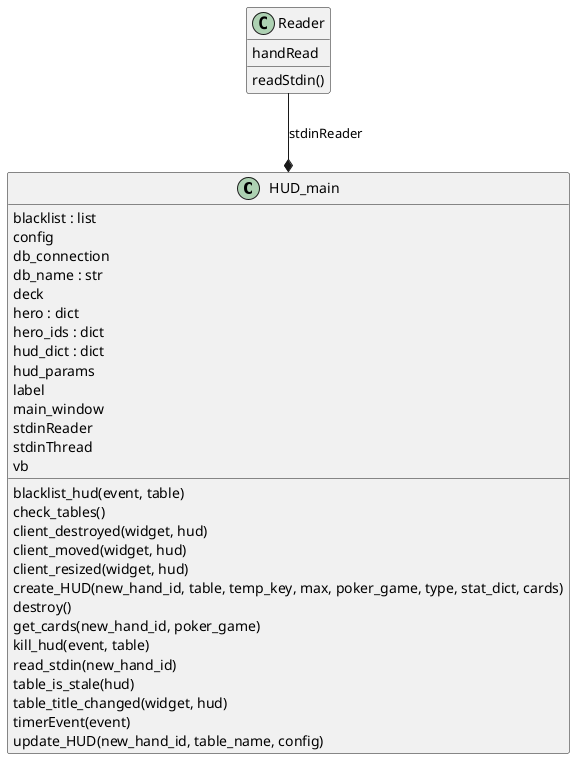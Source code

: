 @startuml classes
set namespaceSeparator none
class "HUD_main" as HUD_main.HUD_main {
  blacklist : list
  config
  db_connection
  db_name : str
  deck
  hero : dict
  hero_ids : dict
  hud_dict : dict
  hud_params
  label
  main_window
  stdinReader
  stdinThread
  vb
  blacklist_hud(event, table)
  check_tables()
  client_destroyed(widget, hud)
  client_moved(widget, hud)
  client_resized(widget, hud)
  create_HUD(new_hand_id, table, temp_key, max, poker_game, type, stat_dict, cards)
  destroy()
  get_cards(new_hand_id, poker_game)
  kill_hud(event, table)
  read_stdin(new_hand_id)
  table_is_stale(hud)
  table_title_changed(widget, hud)
  timerEvent(event)
  update_HUD(new_hand_id, table_name, config)
}
class "Reader" as HUD_main.Reader {
  handRead
  readStdin()
}
HUD_main.Reader --* HUD_main.HUD_main : stdinReader
@enduml
